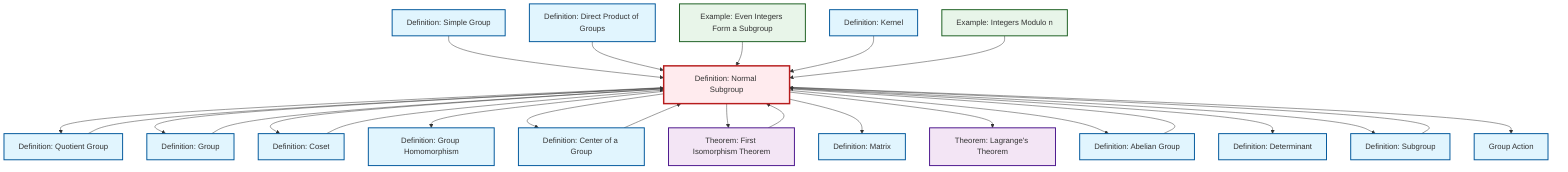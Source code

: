 graph TD
    classDef definition fill:#e1f5fe,stroke:#01579b,stroke-width:2px
    classDef theorem fill:#f3e5f5,stroke:#4a148c,stroke-width:2px
    classDef axiom fill:#fff3e0,stroke:#e65100,stroke-width:2px
    classDef example fill:#e8f5e9,stroke:#1b5e20,stroke-width:2px
    classDef current fill:#ffebee,stroke:#b71c1c,stroke-width:3px
    def-group-action["Group Action"]:::definition
    ex-even-integers-subgroup["Example: Even Integers Form a Subgroup"]:::example
    def-homomorphism["Definition: Group Homomorphism"]:::definition
    def-group["Definition: Group"]:::definition
    def-quotient-group["Definition: Quotient Group"]:::definition
    thm-first-isomorphism["Theorem: First Isomorphism Theorem"]:::theorem
    thm-lagrange["Theorem: Lagrange's Theorem"]:::theorem
    def-direct-product["Definition: Direct Product of Groups"]:::definition
    def-center-of-group["Definition: Center of a Group"]:::definition
    def-subgroup["Definition: Subgroup"]:::definition
    def-determinant["Definition: Determinant"]:::definition
    def-matrix["Definition: Matrix"]:::definition
    def-simple-group["Definition: Simple Group"]:::definition
    def-kernel["Definition: Kernel"]:::definition
    ex-quotient-integers-mod-n["Example: Integers Modulo n"]:::example
    def-abelian-group["Definition: Abelian Group"]:::definition
    def-normal-subgroup["Definition: Normal Subgroup"]:::definition
    def-coset["Definition: Coset"]:::definition
    def-normal-subgroup --> def-quotient-group
    def-normal-subgroup --> def-group
    def-normal-subgroup --> def-coset
    def-simple-group --> def-normal-subgroup
    def-direct-product --> def-normal-subgroup
    def-normal-subgroup --> def-homomorphism
    def-quotient-group --> def-normal-subgroup
    def-coset --> def-normal-subgroup
    thm-first-isomorphism --> def-normal-subgroup
    def-group --> def-normal-subgroup
    def-normal-subgroup --> def-center-of-group
    ex-even-integers-subgroup --> def-normal-subgroup
    def-normal-subgroup --> thm-first-isomorphism
    def-kernel --> def-normal-subgroup
    def-center-of-group --> def-normal-subgroup
    def-normal-subgroup --> def-matrix
    def-normal-subgroup --> thm-lagrange
    def-abelian-group --> def-normal-subgroup
    def-normal-subgroup --> def-abelian-group
    def-normal-subgroup --> def-determinant
    def-normal-subgroup --> def-subgroup
    ex-quotient-integers-mod-n --> def-normal-subgroup
    def-normal-subgroup --> def-group-action
    def-subgroup --> def-normal-subgroup
    class def-normal-subgroup current
